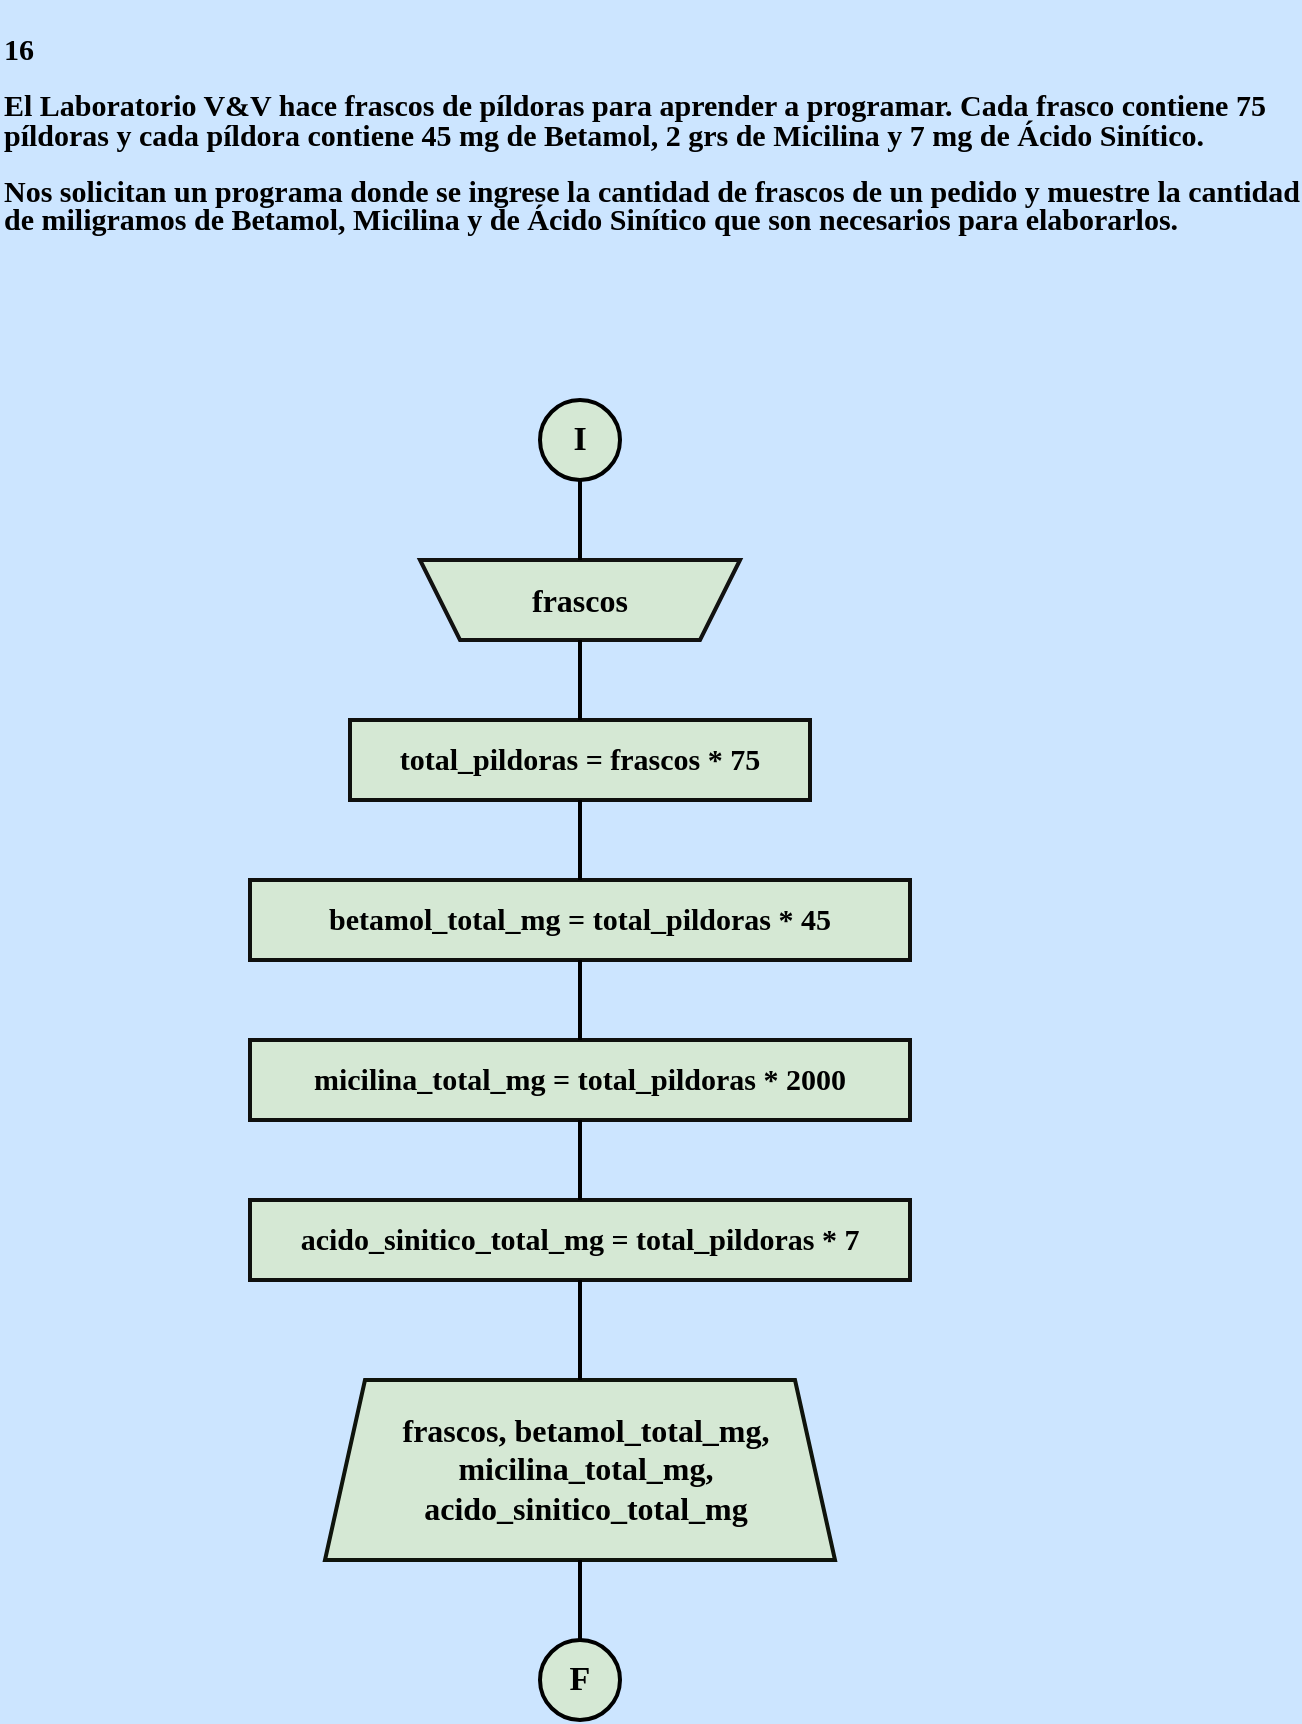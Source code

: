 <mxfile version="24.1.0" type="device">
  <diagram name="Página-1" id="sl6PZ_Uph_Kc6_yvLt0L">
    <mxGraphModel dx="1420" dy="830" grid="1" gridSize="10" guides="1" tooltips="1" connect="1" arrows="1" fold="1" page="1" pageScale="1" pageWidth="827" pageHeight="1169" background="#CCE5FF" math="0" shadow="0">
      <root>
        <mxCell id="0" />
        <mxCell id="1" parent="0" />
        <mxCell id="OTRRIpUWth6oYtlz7ewb-1" value="&lt;p style=&quot;line-height: 110%;&quot;&gt;&lt;b style=&quot;font-size: 15px;&quot;&gt;&lt;font style=&quot;font-size: 15px;&quot; color=&quot;#000000&quot; face=&quot;Comic Sans MS&quot;&gt;16&lt;br&gt;&lt;br&gt;El Laboratorio V&amp;amp;V hace frascos de píldoras para aprender a programar. Cada frasco contiene 75 píldoras y cada píldora contiene 45 mg de Betamol, 2 grs de Micilina y 7 mg de Ácido Sinítico.&lt;br&gt;&lt;br&gt;Nos solicitan un programa donde se ingrese la cantidad de frascos de un pedido y muestre la cantidad de miligramos de Betamol, Micilina y de Ácido Sinítico que son necesarios para elaborarlos.&lt;/font&gt;&lt;/b&gt;&lt;/p&gt;" style="text;whiteSpace=wrap;html=1;fontFamily=Architects Daughter;fontSource=https%3A%2F%2Ffonts.googleapis.com%2Fcss%3Ffamily%3DArchitects%2BDaughter;" vertex="1" parent="1">
          <mxGeometry x="80" width="650" height="170" as="geometry" />
        </mxCell>
        <mxCell id="OTRRIpUWth6oYtlz7ewb-41" value="" style="group;aspect=fixed;" vertex="1" connectable="0" parent="1">
          <mxGeometry x="205" y="200" width="330" height="660" as="geometry" />
        </mxCell>
        <mxCell id="OTRRIpUWth6oYtlz7ewb-8" value="" style="group;aspect=fixed;" vertex="1" connectable="0" parent="OTRRIpUWth6oYtlz7ewb-41">
          <mxGeometry x="145" width="40" height="40" as="geometry" />
        </mxCell>
        <mxCell id="OTRRIpUWth6oYtlz7ewb-2" value="" style="strokeWidth=2;html=1;shape=mxgraph.flowchart.start_2;whiteSpace=wrap;rounded=0;labelBackgroundColor=none;strokeColor=#000000;align=center;verticalAlign=middle;fontFamily=Helvetica;fontSize=12;fontColor=default;fillColor=#d5e8d4;" vertex="1" parent="OTRRIpUWth6oYtlz7ewb-8">
          <mxGeometry width="40" height="40" as="geometry" />
        </mxCell>
        <mxCell id="OTRRIpUWth6oYtlz7ewb-6" value="&lt;font color=&quot;#000000&quot; size=&quot;1&quot; face=&quot;Comic Sans MS&quot;&gt;&lt;b style=&quot;font-size: 17px;&quot;&gt;I&lt;/b&gt;&lt;/font&gt;" style="text;strokeColor=none;align=center;fillColor=none;html=1;verticalAlign=middle;whiteSpace=wrap;rounded=0;fontFamily=Architects Daughter;fontSource=https%3A%2F%2Ffonts.googleapis.com%2Fcss%3Ffamily%3DArchitects%2BDaughter;" vertex="1" parent="OTRRIpUWth6oYtlz7ewb-8">
          <mxGeometry y="5" width="40" height="30" as="geometry" />
        </mxCell>
        <mxCell id="OTRRIpUWth6oYtlz7ewb-9" value="" style="group;aspect=fixed;" vertex="1" connectable="0" parent="OTRRIpUWth6oYtlz7ewb-41">
          <mxGeometry x="145" y="620" width="40" height="40" as="geometry" />
        </mxCell>
        <mxCell id="OTRRIpUWth6oYtlz7ewb-3" value="" style="strokeWidth=2;html=1;shape=mxgraph.flowchart.start_2;whiteSpace=wrap;rounded=0;labelBackgroundColor=none;strokeColor=#000000;align=center;verticalAlign=middle;fontFamily=Helvetica;fontSize=12;fontColor=default;fillColor=#d5e8d4;" vertex="1" parent="OTRRIpUWth6oYtlz7ewb-9">
          <mxGeometry width="40" height="40" as="geometry" />
        </mxCell>
        <mxCell id="OTRRIpUWth6oYtlz7ewb-7" value="&lt;font color=&quot;#000000&quot; size=&quot;1&quot; face=&quot;Comic Sans MS&quot;&gt;&lt;b style=&quot;font-size: 17px;&quot;&gt;F&lt;/b&gt;&lt;/font&gt;" style="text;strokeColor=none;align=center;fillColor=none;html=1;verticalAlign=middle;whiteSpace=wrap;rounded=0;fontFamily=Architects Daughter;fontSource=https://fonts.googleapis.com/css?family=Architects+Daughter;" vertex="1" parent="OTRRIpUWth6oYtlz7ewb-9">
          <mxGeometry y="5" width="40" height="30" as="geometry" />
        </mxCell>
        <mxCell id="OTRRIpUWth6oYtlz7ewb-16" value="" style="group;aspect=fixed;" vertex="1" connectable="0" parent="OTRRIpUWth6oYtlz7ewb-41">
          <mxGeometry x="85" y="80" width="160" height="40" as="geometry" />
        </mxCell>
        <mxCell id="OTRRIpUWth6oYtlz7ewb-4" value="" style="shape=trapezoid;perimeter=trapezoidPerimeter;whiteSpace=wrap;html=1;fixedSize=1;rounded=0;labelBackgroundColor=none;strokeColor=#121211;strokeWidth=2;align=center;verticalAlign=middle;fontFamily=Helvetica;fontSize=12;fontColor=default;fillColor=#d5e8d4;direction=west;container=0;" vertex="1" parent="OTRRIpUWth6oYtlz7ewb-16">
          <mxGeometry width="160" height="40" as="geometry">
            <mxRectangle x="-1020" y="-650" width="50" height="40" as="alternateBounds" />
          </mxGeometry>
        </mxCell>
        <mxCell id="OTRRIpUWth6oYtlz7ewb-10" value="&lt;font color=&quot;#000000&quot; size=&quot;1&quot; face=&quot;Comic Sans MS&quot;&gt;&lt;b style=&quot;font-size: 16px;&quot;&gt;frascos&lt;/b&gt;&lt;/font&gt;" style="text;strokeColor=none;align=center;fillColor=none;html=1;verticalAlign=middle;whiteSpace=wrap;rounded=0;fontFamily=Architects Daughter;fontSource=https://fonts.googleapis.com/css?family=Architects+Daughter;container=0;" vertex="1" parent="OTRRIpUWth6oYtlz7ewb-16">
          <mxGeometry x="25" width="110" height="40" as="geometry" />
        </mxCell>
        <mxCell id="OTRRIpUWth6oYtlz7ewb-18" value="" style="group;aspect=fixed;" vertex="1" connectable="0" parent="OTRRIpUWth6oYtlz7ewb-41">
          <mxGeometry x="50" y="160" width="230" height="40" as="geometry" />
        </mxCell>
        <mxCell id="OTRRIpUWth6oYtlz7ewb-15" value="" style="rounded=0;whiteSpace=wrap;html=1;labelBackgroundColor=none;strokeColor=#0f100e;strokeWidth=2;align=center;verticalAlign=middle;fontFamily=Helvetica;fontSize=12;fontColor=default;fillColor=#d5e8d4;aspect=fixed;" vertex="1" parent="OTRRIpUWth6oYtlz7ewb-18">
          <mxGeometry width="230" height="40" as="geometry" />
        </mxCell>
        <mxCell id="OTRRIpUWth6oYtlz7ewb-17" value="&lt;font size=&quot;1&quot; face=&quot;Comic Sans MS&quot; color=&quot;#000000&quot;&gt;&lt;b style=&quot;font-size: 15px;&quot;&gt;total_pildoras = frascos * 75&lt;/b&gt;&lt;/font&gt;" style="text;strokeColor=none;align=center;fillColor=none;html=1;verticalAlign=middle;whiteSpace=wrap;rounded=0;fontFamily=Architects Daughter;fontSource=https://fonts.googleapis.com/css?family=Architects+Daughter;aspect=fixed;" vertex="1" parent="OTRRIpUWth6oYtlz7ewb-18">
          <mxGeometry width="230" height="40" as="geometry" />
        </mxCell>
        <mxCell id="OTRRIpUWth6oYtlz7ewb-27" value="" style="group;aspect=fixed;" vertex="1" connectable="0" parent="OTRRIpUWth6oYtlz7ewb-41">
          <mxGeometry y="240" width="330" height="40" as="geometry" />
        </mxCell>
        <mxCell id="OTRRIpUWth6oYtlz7ewb-14" value="" style="rounded=0;whiteSpace=wrap;html=1;labelBackgroundColor=none;strokeColor=#0f100e;strokeWidth=2;align=center;verticalAlign=middle;fontFamily=Helvetica;fontSize=12;fontColor=default;fillColor=#d5e8d4;" vertex="1" parent="OTRRIpUWth6oYtlz7ewb-27">
          <mxGeometry width="330" height="40" as="geometry" />
        </mxCell>
        <mxCell id="OTRRIpUWth6oYtlz7ewb-19" value="&lt;font size=&quot;1&quot; face=&quot;Comic Sans MS&quot; color=&quot;#000000&quot;&gt;&lt;b style=&quot;font-size: 15px;&quot;&gt;betamol_total_mg = total_pildoras * 45&lt;/b&gt;&lt;/font&gt;" style="text;strokeColor=none;align=center;fillColor=none;html=1;verticalAlign=middle;whiteSpace=wrap;rounded=0;fontFamily=Architects Daughter;fontSource=https://fonts.googleapis.com/css?family=Architects+Daughter;" vertex="1" parent="OTRRIpUWth6oYtlz7ewb-27">
          <mxGeometry x="15" width="300" height="40" as="geometry" />
        </mxCell>
        <mxCell id="OTRRIpUWth6oYtlz7ewb-30" value="" style="group;aspect=fixed;" vertex="1" connectable="0" parent="OTRRIpUWth6oYtlz7ewb-41">
          <mxGeometry y="320" width="330" height="40" as="geometry" />
        </mxCell>
        <mxCell id="OTRRIpUWth6oYtlz7ewb-25" value="" style="rounded=0;whiteSpace=wrap;html=1;labelBackgroundColor=none;strokeColor=#0f100e;strokeWidth=2;align=center;verticalAlign=middle;fontFamily=Helvetica;fontSize=12;fontColor=default;fillColor=#d5e8d4;" vertex="1" parent="OTRRIpUWth6oYtlz7ewb-30">
          <mxGeometry width="330" height="40" as="geometry" />
        </mxCell>
        <mxCell id="OTRRIpUWth6oYtlz7ewb-28" value="&lt;font size=&quot;1&quot; face=&quot;Comic Sans MS&quot; color=&quot;#000000&quot;&gt;&lt;b style=&quot;font-size: 15px;&quot;&gt;micilina_total_mg = total_pildoras * 2000&lt;/b&gt;&lt;/font&gt;" style="text;strokeColor=none;align=center;fillColor=none;html=1;verticalAlign=middle;whiteSpace=wrap;rounded=0;fontFamily=Architects Daughter;fontSource=https://fonts.googleapis.com/css?family=Architects+Daughter;" vertex="1" parent="OTRRIpUWth6oYtlz7ewb-30">
          <mxGeometry x="10" width="310" height="40" as="geometry" />
        </mxCell>
        <mxCell id="OTRRIpUWth6oYtlz7ewb-32" value="" style="group;aspect=fixed;" vertex="1" connectable="0" parent="OTRRIpUWth6oYtlz7ewb-41">
          <mxGeometry y="400" width="330" height="40" as="geometry" />
        </mxCell>
        <mxCell id="OTRRIpUWth6oYtlz7ewb-26" value="" style="rounded=0;whiteSpace=wrap;html=1;labelBackgroundColor=none;strokeColor=#0f100e;strokeWidth=2;align=center;verticalAlign=middle;fontFamily=Helvetica;fontSize=12;fontColor=default;fillColor=#d5e8d4;" vertex="1" parent="OTRRIpUWth6oYtlz7ewb-32">
          <mxGeometry width="330" height="40" as="geometry" />
        </mxCell>
        <mxCell id="OTRRIpUWth6oYtlz7ewb-31" value="&lt;font size=&quot;1&quot; face=&quot;Comic Sans MS&quot; color=&quot;#000000&quot;&gt;&lt;b style=&quot;font-size: 15px;&quot;&gt;acido_sinitico_total_mg = total_pildoras * 7&lt;/b&gt;&lt;/font&gt;" style="text;strokeColor=none;align=center;fillColor=none;html=1;verticalAlign=middle;whiteSpace=wrap;rounded=0;fontFamily=Architects Daughter;fontSource=https://fonts.googleapis.com/css?family=Architects+Daughter;" vertex="1" parent="OTRRIpUWth6oYtlz7ewb-32">
          <mxGeometry y="5" width="330" height="30" as="geometry" />
        </mxCell>
        <mxCell id="OTRRIpUWth6oYtlz7ewb-33" value="" style="group;aspect=fixed;" vertex="1" connectable="0" parent="OTRRIpUWth6oYtlz7ewb-41">
          <mxGeometry x="37.5" y="490" width="255" height="90" as="geometry" />
        </mxCell>
        <mxCell id="OTRRIpUWth6oYtlz7ewb-5" value="" style="shape=trapezoid;perimeter=trapezoidPerimeter;whiteSpace=wrap;html=1;fixedSize=1;rounded=0;labelBackgroundColor=none;strokeColor=#0F140C;strokeWidth=2;align=center;verticalAlign=middle;fontFamily=Helvetica;fontSize=12;fontColor=default;fillColor=#d5e8d4;" vertex="1" parent="OTRRIpUWth6oYtlz7ewb-33">
          <mxGeometry width="255" height="90" as="geometry" />
        </mxCell>
        <mxCell id="OTRRIpUWth6oYtlz7ewb-11" value="&lt;font style=&quot;font-size: 16px;&quot; color=&quot;#000000&quot; face=&quot;Comic Sans MS&quot;&gt;&lt;b style=&quot;&quot;&gt;frascos, betamol_total_mg,&lt;/b&gt;&lt;/font&gt;&lt;div style=&quot;font-size: 16px;&quot;&gt;&lt;font style=&quot;font-size: 16px;&quot; color=&quot;#000000&quot; face=&quot;Comic Sans MS&quot;&gt;&lt;b&gt;micilina_total_mg,&lt;/b&gt;&lt;/font&gt;&lt;/div&gt;&lt;div style=&quot;font-size: 16px;&quot;&gt;&lt;font style=&quot;font-size: 16px;&quot; color=&quot;#000000&quot; face=&quot;Comic Sans MS&quot;&gt;&lt;b style=&quot;&quot;&gt;acido_sinitico_total_mg&lt;/b&gt;&lt;/font&gt;&lt;/div&gt;" style="text;strokeColor=none;align=center;fillColor=none;html=1;verticalAlign=middle;whiteSpace=wrap;rounded=0;fontFamily=Architects Daughter;fontSource=https://fonts.googleapis.com/css?family=Architects+Daughter;" vertex="1" parent="OTRRIpUWth6oYtlz7ewb-33">
          <mxGeometry x="20" y="10" width="220" height="70" as="geometry" />
        </mxCell>
        <mxCell id="OTRRIpUWth6oYtlz7ewb-34" value="" style="line;strokeWidth=2;direction=south;html=1;hachureGap=4;fontFamily=Architects Daughter;fontSource=https://fonts.googleapis.com/css?family=Architects+Daughter;strokeColor=#000000;" vertex="1" parent="OTRRIpUWth6oYtlz7ewb-41">
          <mxGeometry x="160" y="280" width="10" height="40" as="geometry" />
        </mxCell>
        <mxCell id="OTRRIpUWth6oYtlz7ewb-35" value="" style="line;strokeWidth=2;direction=south;html=1;hachureGap=4;fontFamily=Architects Daughter;fontSource=https://fonts.googleapis.com/css?family=Architects+Daughter;strokeColor=#000000;" vertex="1" parent="OTRRIpUWth6oYtlz7ewb-41">
          <mxGeometry x="160" y="120" width="10" height="40" as="geometry" />
        </mxCell>
        <mxCell id="OTRRIpUWth6oYtlz7ewb-36" value="" style="line;strokeWidth=2;direction=south;html=1;hachureGap=4;fontFamily=Architects Daughter;fontSource=https://fonts.googleapis.com/css?family=Architects+Daughter;strokeColor=#000000;" vertex="1" parent="OTRRIpUWth6oYtlz7ewb-41">
          <mxGeometry x="160" y="40" width="10" height="40" as="geometry" />
        </mxCell>
        <mxCell id="OTRRIpUWth6oYtlz7ewb-37" value="" style="line;strokeWidth=2;direction=south;html=1;hachureGap=4;fontFamily=Architects Daughter;fontSource=https://fonts.googleapis.com/css?family=Architects+Daughter;strokeColor=#000000;" vertex="1" parent="OTRRIpUWth6oYtlz7ewb-41">
          <mxGeometry x="160" y="360" width="10" height="40" as="geometry" />
        </mxCell>
        <mxCell id="OTRRIpUWth6oYtlz7ewb-38" value="" style="line;strokeWidth=2;direction=south;html=1;hachureGap=4;fontFamily=Architects Daughter;fontSource=https://fonts.googleapis.com/css?family=Architects+Daughter;strokeColor=#000000;" vertex="1" parent="OTRRIpUWth6oYtlz7ewb-41">
          <mxGeometry x="160" y="200" width="10" height="40" as="geometry" />
        </mxCell>
        <mxCell id="OTRRIpUWth6oYtlz7ewb-39" value="" style="line;strokeWidth=2;direction=south;html=1;hachureGap=4;fontFamily=Architects Daughter;fontSource=https://fonts.googleapis.com/css?family=Architects+Daughter;strokeColor=#000000;" vertex="1" parent="OTRRIpUWth6oYtlz7ewb-41">
          <mxGeometry x="160" y="440" width="10" height="50" as="geometry" />
        </mxCell>
        <mxCell id="OTRRIpUWth6oYtlz7ewb-40" value="" style="line;strokeWidth=2;direction=south;html=1;hachureGap=4;fontFamily=Architects Daughter;fontSource=https://fonts.googleapis.com/css?family=Architects+Daughter;strokeColor=#000000;" vertex="1" parent="OTRRIpUWth6oYtlz7ewb-41">
          <mxGeometry x="160" y="580" width="10" height="40" as="geometry" />
        </mxCell>
      </root>
    </mxGraphModel>
  </diagram>
</mxfile>
